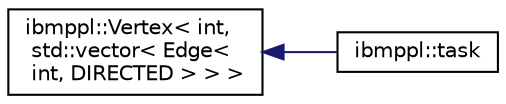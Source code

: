 digraph "Graphical Class Hierarchy"
{
  edge [fontname="Helvetica",fontsize="10",labelfontname="Helvetica",labelfontsize="10"];
  node [fontname="Helvetica",fontsize="10",shape=record];
  rankdir="LR";
  Node1 [label="ibmppl::Vertex\< int,\l std::vector\< Edge\<\l int, DIRECTED \> \> \>",height=0.2,width=0.4,color="black", fillcolor="white", style="filled",URL="$classibmppl_1_1Vertex.html"];
  Node1 -> Node2 [dir="back",color="midnightblue",fontsize="10",style="solid",fontname="Helvetica"];
  Node2 [label="ibmppl::task",height=0.2,width=0.4,color="black", fillcolor="white", style="filled",URL="$classibmppl_1_1task.html",tooltip="Task consisting of data and workfunction; This is a vertex of a task dependency graph;. "];
}
